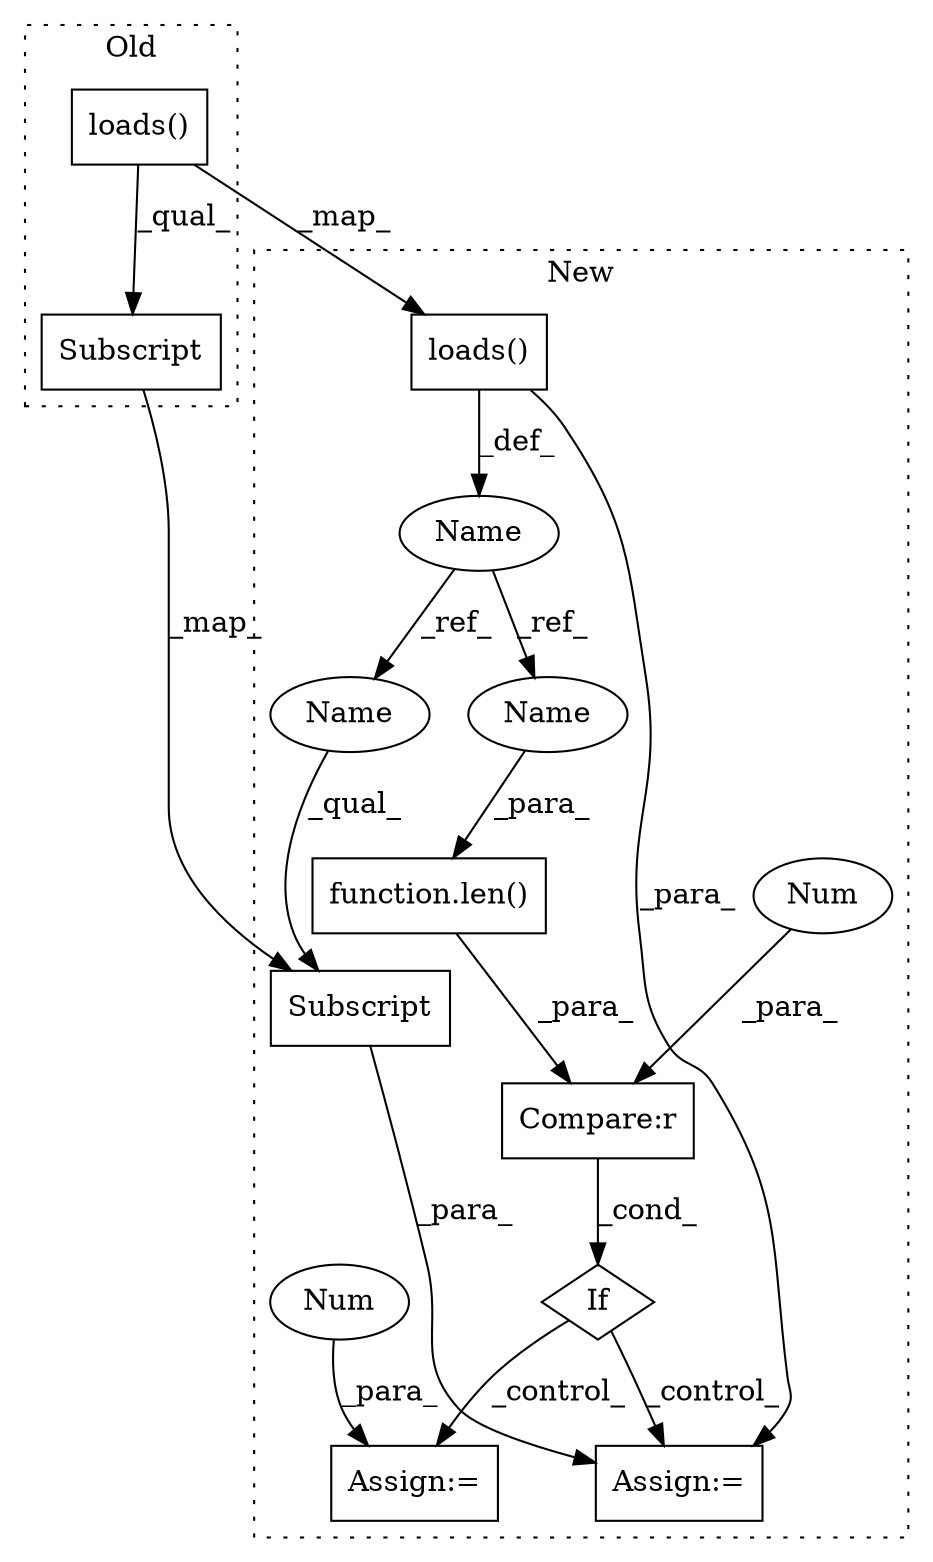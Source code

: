 digraph G {
subgraph cluster0 {
1 [label="loads()" a="75" s="2038,2068" l="11,1" shape="box"];
4 [label="Subscript" a="63" s="2038,0" l="34,0" shape="box"];
label = "Old";
style="dotted";
}
subgraph cluster1 {
2 [label="loads()" a="75" s="2034,2064" l="11,1" shape="box"];
3 [label="Subscript" a="63" s="2147,0" l="11,0" shape="box"];
5 [label="If" a="96" s="2086" l="3" shape="diamond"];
6 [label="Compare:r" a="40" s="2089" l="17" shape="box"];
7 [label="Name" a="87" s="2023" l="8" shape="ellipse"];
8 [label="function.len()" a="75" s="2089,2101" l="4,1" shape="box"];
9 [label="Num" a="76" s="2105" l="1" shape="ellipse"];
10 [label="Assign:=" a="68" s="2221" l="3" shape="box"];
11 [label="Num" a="76" s="2224" l="1" shape="ellipse"];
12 [label="Assign:=" a="68" s="2144" l="3" shape="box"];
13 [label="Name" a="87" s="2147" l="8" shape="ellipse"];
14 [label="Name" a="87" s="2093" l="8" shape="ellipse"];
label = "New";
style="dotted";
}
1 -> 2 [label="_map_"];
1 -> 4 [label="_qual_"];
2 -> 12 [label="_para_"];
2 -> 7 [label="_def_"];
3 -> 12 [label="_para_"];
4 -> 3 [label="_map_"];
5 -> 10 [label="_control_"];
5 -> 12 [label="_control_"];
6 -> 5 [label="_cond_"];
7 -> 14 [label="_ref_"];
7 -> 13 [label="_ref_"];
8 -> 6 [label="_para_"];
9 -> 6 [label="_para_"];
11 -> 10 [label="_para_"];
13 -> 3 [label="_qual_"];
14 -> 8 [label="_para_"];
}